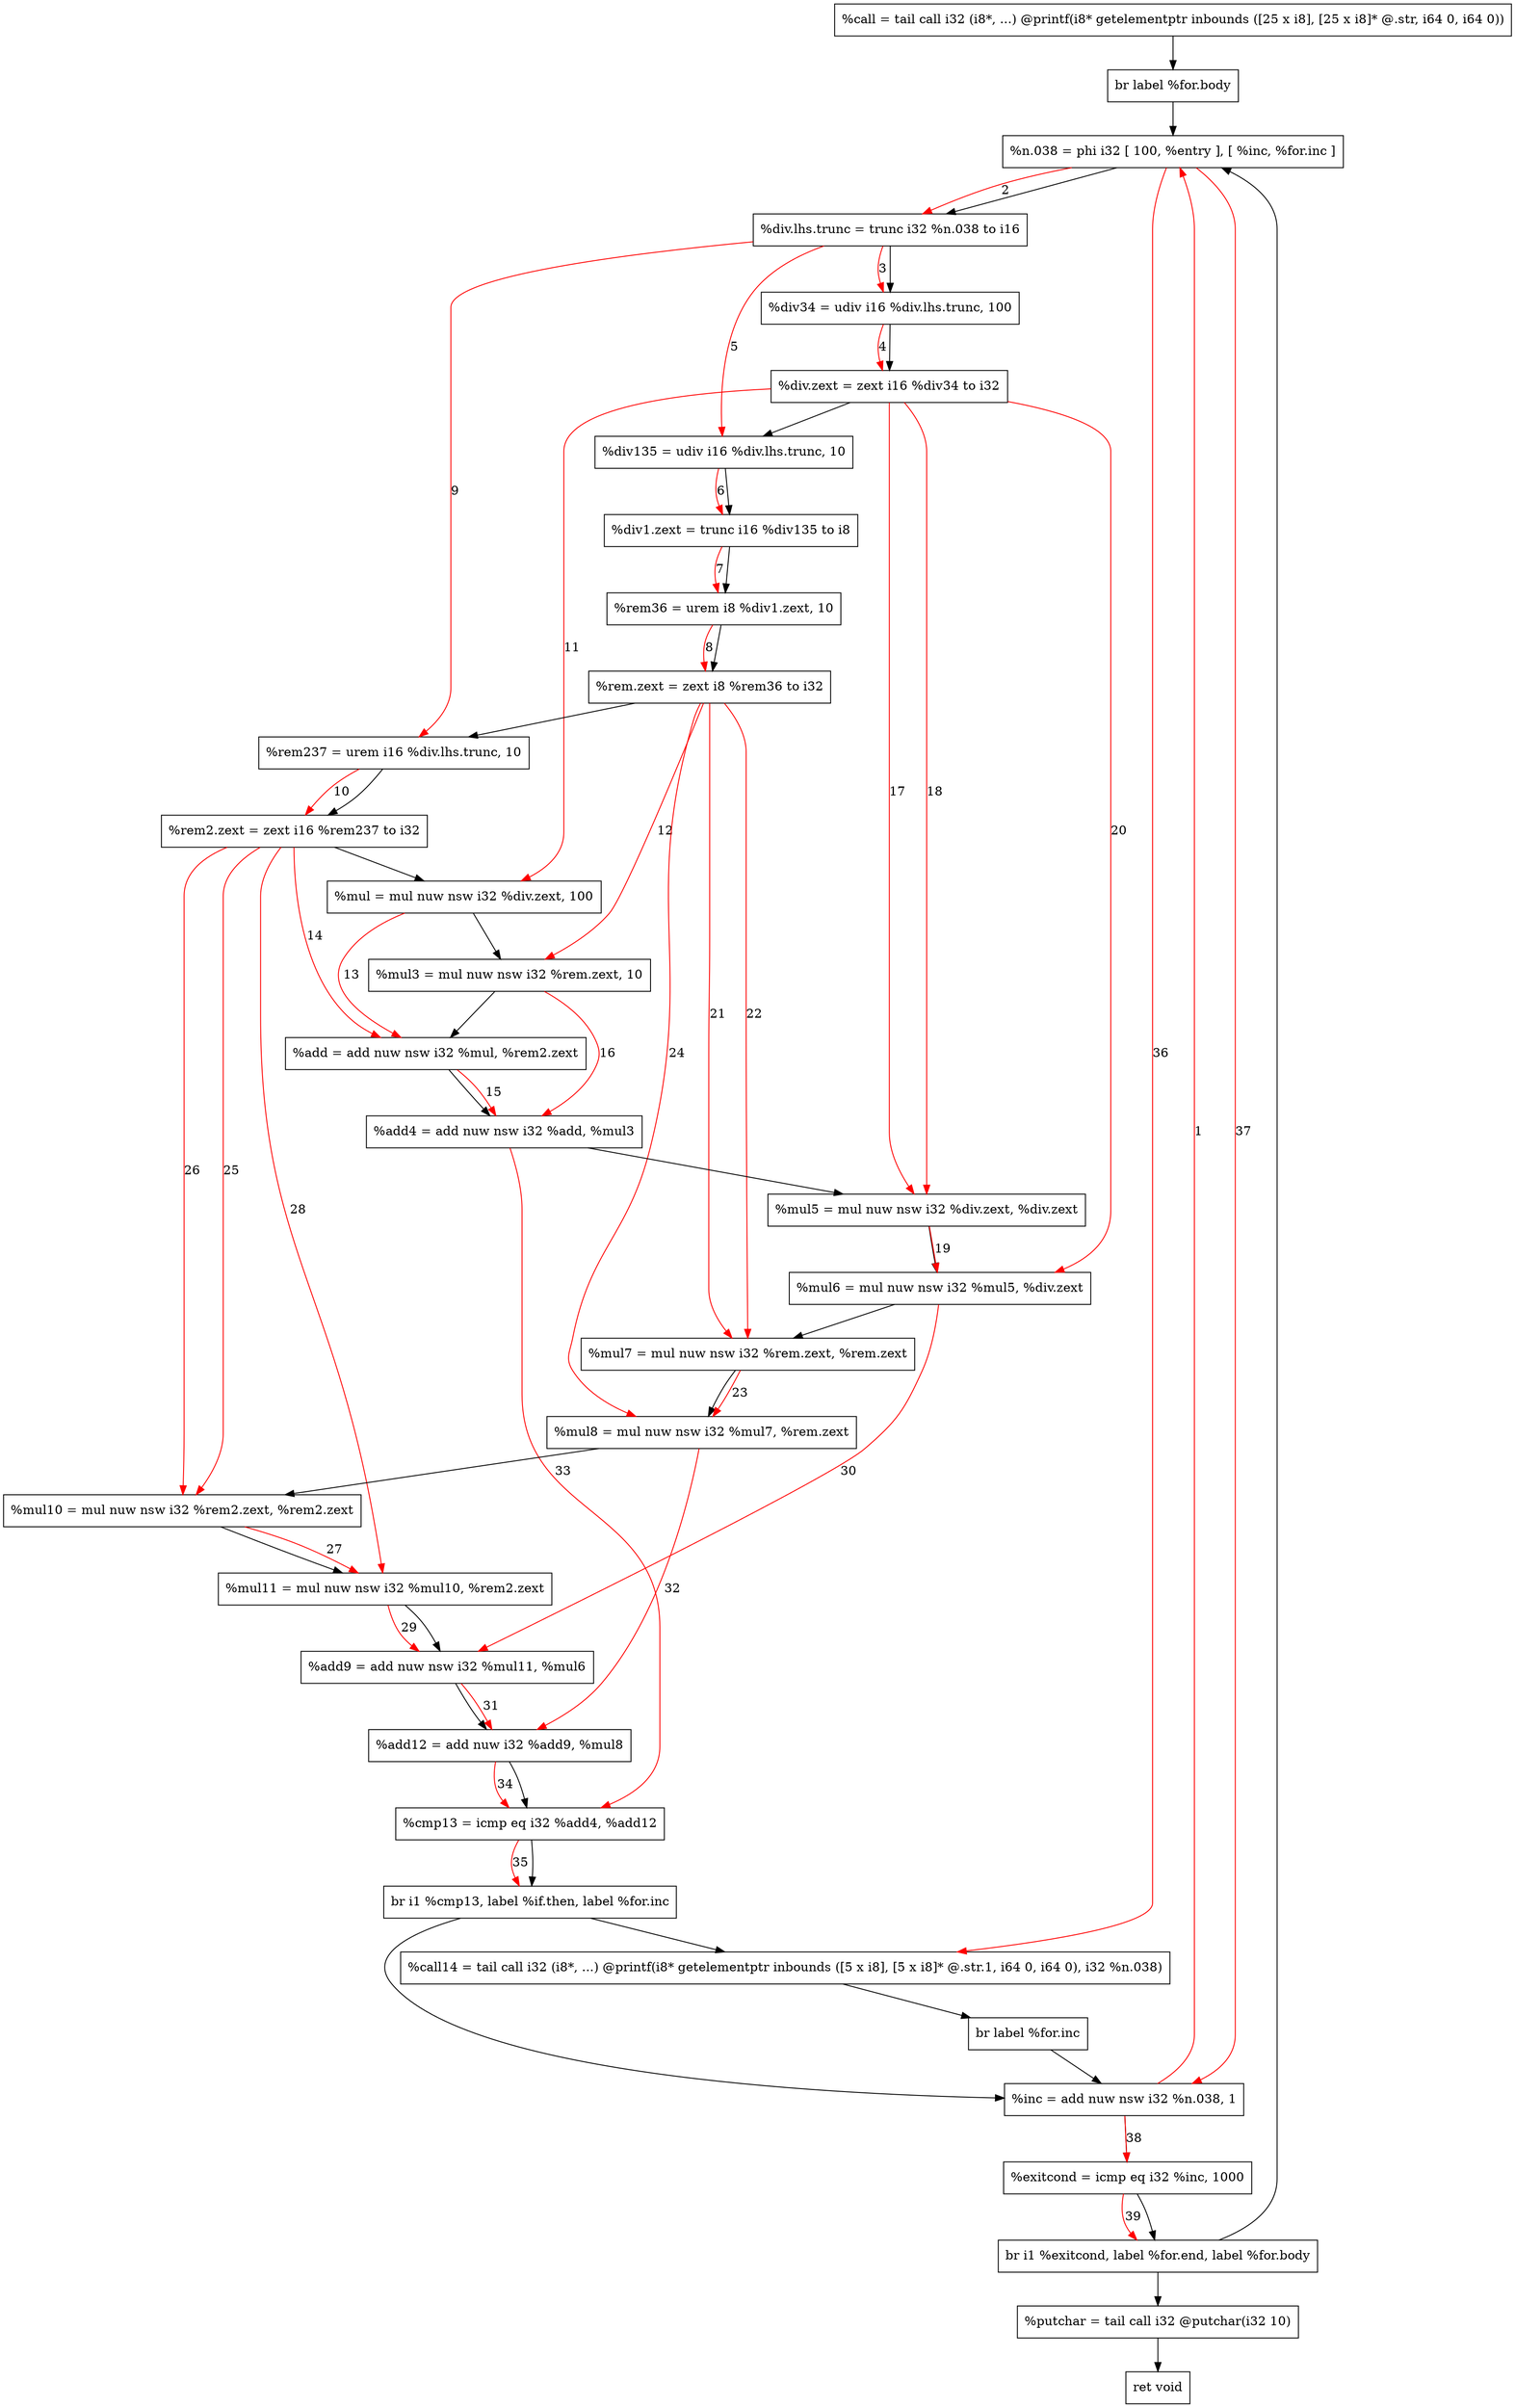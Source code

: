 digraph "CDFG for'func' function" {
	Node0x5584fa2996e0[shape=record, label="  %call = tail call i32 (i8*, ...) @printf(i8* getelementptr inbounds ([25 x i8], [25 x i8]* @.str, i64 0, i64 0))"]
	Node0x5584fa299898[shape=record, label="  br label %for.body"]
	Node0x5584fa299a38[shape=record, label="  %n.038 = phi i32 [ 100, %entry ], [ %inc, %for.inc ]"]
	Node0x5584fa299b08[shape=record, label="  %div.lhs.trunc = trunc i32 %n.038 to i16"]
	Node0x5584fa299be0[shape=record, label="  %div34 = udiv i16 %div.lhs.trunc, 100"]
	Node0x5584fa299c58[shape=record, label="  %div.zext = zext i16 %div34 to i32"]
	Node0x5584fa299d30[shape=record, label="  %div135 = udiv i16 %div.lhs.trunc, 10"]
	Node0x5584fa299da8[shape=record, label="  %div1.zext = trunc i16 %div135 to i8"]
	Node0x5584fa299e80[shape=record, label="  %rem36 = urem i8 %div1.zext, 10"]
	Node0x5584fa299ef8[shape=record, label="  %rem.zext = zext i8 %rem36 to i32"]
	Node0x5584fa299fa0[shape=record, label="  %rem237 = urem i16 %div.lhs.trunc, 10"]
	Node0x5584fa29a1b8[shape=record, label="  %rem2.zext = zext i16 %rem237 to i32"]
	Node0x5584fa29a260[shape=record, label="  %mul = mul nuw nsw i32 %div.zext, 100"]
	Node0x5584fa29a320[shape=record, label="  %mul3 = mul nuw nsw i32 %rem.zext, 10"]
	Node0x5584fa29a3b0[shape=record, label="  %add = add nuw nsw i32 %mul, %rem2.zext"]
	Node0x5584fa29a440[shape=record, label="  %add4 = add nuw nsw i32 %add, %mul3"]
	Node0x5584fa29a4d0[shape=record, label="  %mul5 = mul nuw nsw i32 %div.zext, %div.zext"]
	Node0x5584fa29a560[shape=record, label="  %mul6 = mul nuw nsw i32 %mul5, %div.zext"]
	Node0x5584fa29a5f0[shape=record, label="  %mul7 = mul nuw nsw i32 %rem.zext, %rem.zext"]
	Node0x5584fa29a680[shape=record, label="  %mul8 = mul nuw nsw i32 %mul7, %rem.zext"]
	Node0x5584fa29a710[shape=record, label="  %mul10 = mul nuw nsw i32 %rem2.zext, %rem2.zext"]
	Node0x5584fa29a7a0[shape=record, label="  %mul11 = mul nuw nsw i32 %mul10, %rem2.zext"]
	Node0x5584fa29a830[shape=record, label="  %add9 = add nuw nsw i32 %mul11, %mul6"]
	Node0x5584fa29abe0[shape=record, label="  %add12 = add nuw i32 %add9, %mul8"]
	Node0x5584fa29ac70[shape=record, label="  %cmp13 = icmp eq i32 %add4, %add12"]
	Node0x5584fa222db8[shape=record, label="  br i1 %cmp13, label %if.then, label %for.inc"]
	Node0x5584fa29ae88[shape=record, label="  %call14 = tail call i32 (i8*, ...) @printf(i8* getelementptr inbounds ([5 x i8], [5 x i8]* @.str.1, i64 0, i64 0), i32 %n.038)"]
	Node0x5584fa29ad58[shape=record, label="  br label %for.inc"]
	Node0x5584fa29af90[shape=record, label="  %inc = add nuw nsw i32 %n.038, 1"]
	Node0x5584fa29b000[shape=record, label="  %exitcond = icmp eq i32 %inc, 1000"]
	Node0x5584fa22e228[shape=record, label="  br i1 %exitcond, label %for.end, label %for.body"]
	Node0x5584fa29b160[shape=record, label="  %putchar = tail call i32 @putchar(i32 10)"]
	Node0x5584fa29b220[shape=record, label="  ret void"]
	Node0x5584fa2996e0 -> Node0x5584fa299898
	Node0x5584fa299898 -> Node0x5584fa299a38
	Node0x5584fa299a38 -> Node0x5584fa299b08
	Node0x5584fa299b08 -> Node0x5584fa299be0
	Node0x5584fa299be0 -> Node0x5584fa299c58
	Node0x5584fa299c58 -> Node0x5584fa299d30
	Node0x5584fa299d30 -> Node0x5584fa299da8
	Node0x5584fa299da8 -> Node0x5584fa299e80
	Node0x5584fa299e80 -> Node0x5584fa299ef8
	Node0x5584fa299ef8 -> Node0x5584fa299fa0
	Node0x5584fa299fa0 -> Node0x5584fa29a1b8
	Node0x5584fa29a1b8 -> Node0x5584fa29a260
	Node0x5584fa29a260 -> Node0x5584fa29a320
	Node0x5584fa29a320 -> Node0x5584fa29a3b0
	Node0x5584fa29a3b0 -> Node0x5584fa29a440
	Node0x5584fa29a440 -> Node0x5584fa29a4d0
	Node0x5584fa29a4d0 -> Node0x5584fa29a560
	Node0x5584fa29a560 -> Node0x5584fa29a5f0
	Node0x5584fa29a5f0 -> Node0x5584fa29a680
	Node0x5584fa29a680 -> Node0x5584fa29a710
	Node0x5584fa29a710 -> Node0x5584fa29a7a0
	Node0x5584fa29a7a0 -> Node0x5584fa29a830
	Node0x5584fa29a830 -> Node0x5584fa29abe0
	Node0x5584fa29abe0 -> Node0x5584fa29ac70
	Node0x5584fa29ac70 -> Node0x5584fa222db8
	Node0x5584fa222db8 -> Node0x5584fa29ae88
	Node0x5584fa222db8 -> Node0x5584fa29af90
	Node0x5584fa29ae88 -> Node0x5584fa29ad58
	Node0x5584fa29ad58 -> Node0x5584fa29af90
	Node0x5584fa29af90 -> Node0x5584fa29b000
	Node0x5584fa29b000 -> Node0x5584fa22e228
	Node0x5584fa22e228 -> Node0x5584fa29b160
	Node0x5584fa22e228 -> Node0x5584fa299a38
	Node0x5584fa29b160 -> Node0x5584fa29b220
edge [color=red]
	Node0x5584fa29af90 -> Node0x5584fa299a38[label="1"]
	Node0x5584fa299a38 -> Node0x5584fa299b08[label="2"]
	Node0x5584fa299b08 -> Node0x5584fa299be0[label="3"]
	Node0x5584fa299be0 -> Node0x5584fa299c58[label="4"]
	Node0x5584fa299b08 -> Node0x5584fa299d30[label="5"]
	Node0x5584fa299d30 -> Node0x5584fa299da8[label="6"]
	Node0x5584fa299da8 -> Node0x5584fa299e80[label="7"]
	Node0x5584fa299e80 -> Node0x5584fa299ef8[label="8"]
	Node0x5584fa299b08 -> Node0x5584fa299fa0[label="9"]
	Node0x5584fa299fa0 -> Node0x5584fa29a1b8[label="10"]
	Node0x5584fa299c58 -> Node0x5584fa29a260[label="11"]
	Node0x5584fa299ef8 -> Node0x5584fa29a320[label="12"]
	Node0x5584fa29a260 -> Node0x5584fa29a3b0[label="13"]
	Node0x5584fa29a1b8 -> Node0x5584fa29a3b0[label="14"]
	Node0x5584fa29a3b0 -> Node0x5584fa29a440[label="15"]
	Node0x5584fa29a320 -> Node0x5584fa29a440[label="16"]
	Node0x5584fa299c58 -> Node0x5584fa29a4d0[label="17"]
	Node0x5584fa299c58 -> Node0x5584fa29a4d0[label="18"]
	Node0x5584fa29a4d0 -> Node0x5584fa29a560[label="19"]
	Node0x5584fa299c58 -> Node0x5584fa29a560[label="20"]
	Node0x5584fa299ef8 -> Node0x5584fa29a5f0[label="21"]
	Node0x5584fa299ef8 -> Node0x5584fa29a5f0[label="22"]
	Node0x5584fa29a5f0 -> Node0x5584fa29a680[label="23"]
	Node0x5584fa299ef8 -> Node0x5584fa29a680[label="24"]
	Node0x5584fa29a1b8 -> Node0x5584fa29a710[label="25"]
	Node0x5584fa29a1b8 -> Node0x5584fa29a710[label="26"]
	Node0x5584fa29a710 -> Node0x5584fa29a7a0[label="27"]
	Node0x5584fa29a1b8 -> Node0x5584fa29a7a0[label="28"]
	Node0x5584fa29a7a0 -> Node0x5584fa29a830[label="29"]
	Node0x5584fa29a560 -> Node0x5584fa29a830[label="30"]
	Node0x5584fa29a830 -> Node0x5584fa29abe0[label="31"]
	Node0x5584fa29a680 -> Node0x5584fa29abe0[label="32"]
	Node0x5584fa29a440 -> Node0x5584fa29ac70[label="33"]
	Node0x5584fa29abe0 -> Node0x5584fa29ac70[label="34"]
	Node0x5584fa29ac70 -> Node0x5584fa222db8[label="35"]
	Node0x5584fa299a38 -> Node0x5584fa29ae88[label="36"]
	Node0x5584fa299a38 -> Node0x5584fa29af90[label="37"]
	Node0x5584fa29af90 -> Node0x5584fa29b000[label="38"]
	Node0x5584fa29b000 -> Node0x5584fa22e228[label="39"]
}
